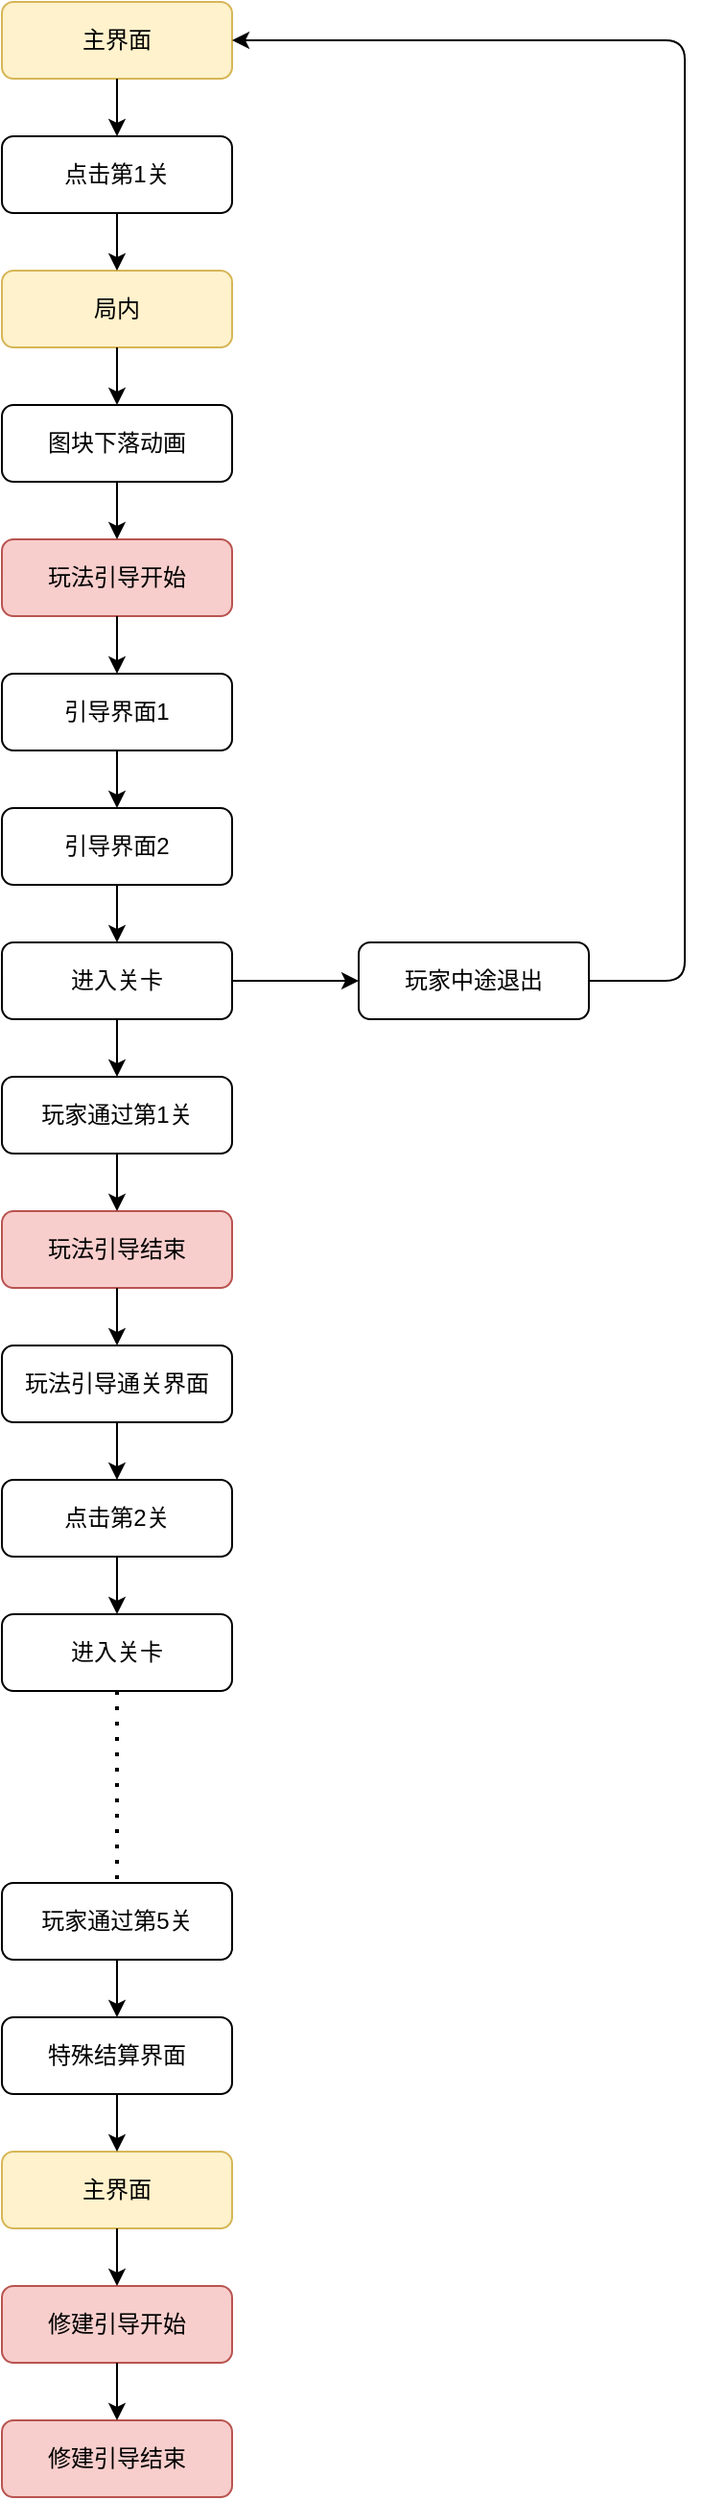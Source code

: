 <mxfile version="15.9.1" type="github">
  <diagram id="ImNs1xZGlemWh_J_eiTZ" name="Page-1">
    <mxGraphModel dx="1422" dy="762" grid="1" gridSize="10" guides="1" tooltips="1" connect="1" arrows="1" fold="1" page="1" pageScale="1" pageWidth="827" pageHeight="1169" math="0" shadow="0">
      <root>
        <mxCell id="0" />
        <mxCell id="1" parent="0" />
        <mxCell id="doVi69SOKDGzMumPR583-1" value="主界面" style="rounded=1;whiteSpace=wrap;html=1;fillColor=#fff2cc;strokeColor=#d6b656;" vertex="1" parent="1">
          <mxGeometry x="354" y="40" width="120" height="40" as="geometry" />
        </mxCell>
        <mxCell id="doVi69SOKDGzMumPR583-2" value="局内" style="rounded=1;whiteSpace=wrap;html=1;fillColor=#fff2cc;strokeColor=#d6b656;" vertex="1" parent="1">
          <mxGeometry x="354" y="180" width="120" height="40" as="geometry" />
        </mxCell>
        <mxCell id="doVi69SOKDGzMumPR583-3" value="点击第1关" style="rounded=1;whiteSpace=wrap;html=1;" vertex="1" parent="1">
          <mxGeometry x="354" y="110" width="120" height="40" as="geometry" />
        </mxCell>
        <mxCell id="doVi69SOKDGzMumPR583-4" value="图块下落动画" style="rounded=1;whiteSpace=wrap;html=1;" vertex="1" parent="1">
          <mxGeometry x="354" y="250" width="120" height="40" as="geometry" />
        </mxCell>
        <mxCell id="doVi69SOKDGzMumPR583-5" value="" style="endArrow=classic;html=1;entryX=0.5;entryY=0;entryDx=0;entryDy=0;exitX=0.5;exitY=1;exitDx=0;exitDy=0;" edge="1" parent="1" source="doVi69SOKDGzMumPR583-3" target="doVi69SOKDGzMumPR583-2">
          <mxGeometry width="50" height="50" relative="1" as="geometry">
            <mxPoint x="410" y="170" as="sourcePoint" />
            <mxPoint x="424" y="120" as="targetPoint" />
          </mxGeometry>
        </mxCell>
        <mxCell id="doVi69SOKDGzMumPR583-6" value="" style="endArrow=classic;html=1;exitX=0.5;exitY=1;exitDx=0;exitDy=0;entryX=0.5;entryY=0;entryDx=0;entryDy=0;" edge="1" parent="1" source="doVi69SOKDGzMumPR583-2" target="doVi69SOKDGzMumPR583-4">
          <mxGeometry width="50" height="50" relative="1" as="geometry">
            <mxPoint x="434" y="100" as="sourcePoint" />
            <mxPoint x="434" y="130" as="targetPoint" />
          </mxGeometry>
        </mxCell>
        <mxCell id="doVi69SOKDGzMumPR583-7" value="" style="endArrow=classic;html=1;exitX=0.5;exitY=1;exitDx=0;exitDy=0;" edge="1" parent="1" source="doVi69SOKDGzMumPR583-1">
          <mxGeometry width="50" height="50" relative="1" as="geometry">
            <mxPoint x="424" y="160" as="sourcePoint" />
            <mxPoint x="414" y="110" as="targetPoint" />
          </mxGeometry>
        </mxCell>
        <mxCell id="doVi69SOKDGzMumPR583-8" value="玩法引导开始" style="rounded=1;whiteSpace=wrap;html=1;fillColor=#f8cecc;strokeColor=#b85450;" vertex="1" parent="1">
          <mxGeometry x="354" y="320" width="120" height="40" as="geometry" />
        </mxCell>
        <mxCell id="doVi69SOKDGzMumPR583-9" value="引导界面2" style="rounded=1;whiteSpace=wrap;html=1;" vertex="1" parent="1">
          <mxGeometry x="354" y="460" width="120" height="40" as="geometry" />
        </mxCell>
        <mxCell id="doVi69SOKDGzMumPR583-10" value="进入关卡" style="rounded=1;whiteSpace=wrap;html=1;" vertex="1" parent="1">
          <mxGeometry x="354" y="530" width="120" height="40" as="geometry" />
        </mxCell>
        <mxCell id="doVi69SOKDGzMumPR583-11" value="玩家中途退出" style="rounded=1;whiteSpace=wrap;html=1;" vertex="1" parent="1">
          <mxGeometry x="540" y="530" width="120" height="40" as="geometry" />
        </mxCell>
        <mxCell id="doVi69SOKDGzMumPR583-12" value="玩家通过第1关" style="rounded=1;whiteSpace=wrap;html=1;" vertex="1" parent="1">
          <mxGeometry x="354" y="600" width="120" height="40" as="geometry" />
        </mxCell>
        <mxCell id="doVi69SOKDGzMumPR583-13" value="玩法引导结束" style="rounded=1;whiteSpace=wrap;html=1;fillColor=#f8cecc;strokeColor=#b85450;" vertex="1" parent="1">
          <mxGeometry x="354" y="670" width="120" height="40" as="geometry" />
        </mxCell>
        <mxCell id="doVi69SOKDGzMumPR583-14" value="" style="endArrow=classic;html=1;exitX=0.5;exitY=1;exitDx=0;exitDy=0;entryX=0.5;entryY=0;entryDx=0;entryDy=0;" edge="1" parent="1" source="doVi69SOKDGzMumPR583-4" target="doVi69SOKDGzMumPR583-8">
          <mxGeometry width="50" height="50" relative="1" as="geometry">
            <mxPoint x="424" y="230" as="sourcePoint" />
            <mxPoint x="424" y="260" as="targetPoint" />
          </mxGeometry>
        </mxCell>
        <mxCell id="doVi69SOKDGzMumPR583-16" value="" style="endArrow=classic;html=1;exitX=0.5;exitY=1;exitDx=0;exitDy=0;entryX=0.5;entryY=0;entryDx=0;entryDy=0;" edge="1" parent="1" source="doVi69SOKDGzMumPR583-23" target="doVi69SOKDGzMumPR583-9">
          <mxGeometry width="50" height="50" relative="1" as="geometry">
            <mxPoint x="434" y="240" as="sourcePoint" />
            <mxPoint x="434" y="270" as="targetPoint" />
          </mxGeometry>
        </mxCell>
        <mxCell id="doVi69SOKDGzMumPR583-17" value="" style="endArrow=classic;html=1;exitX=0.5;exitY=1;exitDx=0;exitDy=0;entryX=0.5;entryY=0;entryDx=0;entryDy=0;" edge="1" parent="1" source="doVi69SOKDGzMumPR583-9" target="doVi69SOKDGzMumPR583-10">
          <mxGeometry width="50" height="50" relative="1" as="geometry">
            <mxPoint x="444" y="320" as="sourcePoint" />
            <mxPoint x="444" y="350" as="targetPoint" />
          </mxGeometry>
        </mxCell>
        <mxCell id="doVi69SOKDGzMumPR583-18" value="" style="endArrow=classic;html=1;exitX=0.5;exitY=1;exitDx=0;exitDy=0;entryX=0.5;entryY=0;entryDx=0;entryDy=0;" edge="1" parent="1" source="doVi69SOKDGzMumPR583-10" target="doVi69SOKDGzMumPR583-12">
          <mxGeometry width="50" height="50" relative="1" as="geometry">
            <mxPoint x="454" y="330" as="sourcePoint" />
            <mxPoint x="454" y="360" as="targetPoint" />
          </mxGeometry>
        </mxCell>
        <mxCell id="doVi69SOKDGzMumPR583-19" value="" style="endArrow=classic;html=1;exitX=0.5;exitY=1;exitDx=0;exitDy=0;entryX=0.5;entryY=0;entryDx=0;entryDy=0;" edge="1" parent="1" source="doVi69SOKDGzMumPR583-12" target="doVi69SOKDGzMumPR583-13">
          <mxGeometry width="50" height="50" relative="1" as="geometry">
            <mxPoint x="464" y="340" as="sourcePoint" />
            <mxPoint x="464" y="370" as="targetPoint" />
          </mxGeometry>
        </mxCell>
        <mxCell id="doVi69SOKDGzMumPR583-20" value="" style="endArrow=classic;html=1;exitX=0.5;exitY=1;exitDx=0;exitDy=0;entryX=0.5;entryY=0;entryDx=0;entryDy=0;" edge="1" parent="1" source="doVi69SOKDGzMumPR583-8" target="doVi69SOKDGzMumPR583-23">
          <mxGeometry width="50" height="50" relative="1" as="geometry">
            <mxPoint x="474" y="280" as="sourcePoint" />
            <mxPoint x="474" y="310" as="targetPoint" />
          </mxGeometry>
        </mxCell>
        <mxCell id="doVi69SOKDGzMumPR583-23" value="引导界面1" style="rounded=1;whiteSpace=wrap;html=1;" vertex="1" parent="1">
          <mxGeometry x="354" y="390" width="120" height="40" as="geometry" />
        </mxCell>
        <mxCell id="doVi69SOKDGzMumPR583-25" value="" style="endArrow=classic;html=1;exitX=1;exitY=0.5;exitDx=0;exitDy=0;entryX=0;entryY=0.5;entryDx=0;entryDy=0;" edge="1" parent="1" target="doVi69SOKDGzMumPR583-11">
          <mxGeometry width="50" height="50" relative="1" as="geometry">
            <mxPoint x="474" y="550" as="sourcePoint" />
            <mxPoint x="424" y="400" as="targetPoint" />
          </mxGeometry>
        </mxCell>
        <mxCell id="doVi69SOKDGzMumPR583-26" value="" style="endArrow=classic;html=1;exitX=1;exitY=0.5;exitDx=0;exitDy=0;entryX=1;entryY=0.5;entryDx=0;entryDy=0;" edge="1" parent="1" source="doVi69SOKDGzMumPR583-11" target="doVi69SOKDGzMumPR583-1">
          <mxGeometry width="50" height="50" relative="1" as="geometry">
            <mxPoint x="434" y="310" as="sourcePoint" />
            <mxPoint x="434" y="340" as="targetPoint" />
            <Array as="points">
              <mxPoint x="710" y="550" />
              <mxPoint x="710" y="60" />
            </Array>
          </mxGeometry>
        </mxCell>
        <mxCell id="doVi69SOKDGzMumPR583-27" value="玩法引导通关界面" style="rounded=1;whiteSpace=wrap;html=1;" vertex="1" parent="1">
          <mxGeometry x="354" y="740" width="120" height="40" as="geometry" />
        </mxCell>
        <mxCell id="doVi69SOKDGzMumPR583-28" value="点击第2关" style="rounded=1;whiteSpace=wrap;html=1;" vertex="1" parent="1">
          <mxGeometry x="354" y="810" width="120" height="40" as="geometry" />
        </mxCell>
        <mxCell id="doVi69SOKDGzMumPR583-29" value="进入关卡" style="rounded=1;whiteSpace=wrap;html=1;" vertex="1" parent="1">
          <mxGeometry x="354" y="880" width="120" height="40" as="geometry" />
        </mxCell>
        <mxCell id="doVi69SOKDGzMumPR583-30" value="" style="endArrow=none;dashed=1;html=1;dashPattern=1 3;strokeWidth=2;rounded=0;exitX=0.5;exitY=1;exitDx=0;exitDy=0;" edge="1" parent="1" source="doVi69SOKDGzMumPR583-29">
          <mxGeometry width="50" height="50" relative="1" as="geometry">
            <mxPoint x="390" y="820" as="sourcePoint" />
            <mxPoint x="414" y="1020" as="targetPoint" />
          </mxGeometry>
        </mxCell>
        <mxCell id="doVi69SOKDGzMumPR583-32" value="玩家通过第5关" style="rounded=1;whiteSpace=wrap;html=1;" vertex="1" parent="1">
          <mxGeometry x="354" y="1020" width="120" height="40" as="geometry" />
        </mxCell>
        <mxCell id="doVi69SOKDGzMumPR583-33" value="特殊结算界面" style="rounded=1;whiteSpace=wrap;html=1;" vertex="1" parent="1">
          <mxGeometry x="354" y="1090" width="120" height="40" as="geometry" />
        </mxCell>
        <mxCell id="doVi69SOKDGzMumPR583-34" value="主界面" style="rounded=1;whiteSpace=wrap;html=1;fillColor=#fff2cc;strokeColor=#d6b656;" vertex="1" parent="1">
          <mxGeometry x="354" y="1160" width="120" height="40" as="geometry" />
        </mxCell>
        <mxCell id="doVi69SOKDGzMumPR583-35" value="修建引导开始" style="rounded=1;whiteSpace=wrap;html=1;fillColor=#f8cecc;strokeColor=#b85450;" vertex="1" parent="1">
          <mxGeometry x="354" y="1230" width="120" height="40" as="geometry" />
        </mxCell>
        <mxCell id="doVi69SOKDGzMumPR583-36" value="" style="endArrow=classic;html=1;exitX=0.5;exitY=1;exitDx=0;exitDy=0;entryX=0.5;entryY=0;entryDx=0;entryDy=0;" edge="1" parent="1" source="doVi69SOKDGzMumPR583-13" target="doVi69SOKDGzMumPR583-27">
          <mxGeometry width="50" height="50" relative="1" as="geometry">
            <mxPoint x="424" y="650" as="sourcePoint" />
            <mxPoint x="424" y="680" as="targetPoint" />
          </mxGeometry>
        </mxCell>
        <mxCell id="doVi69SOKDGzMumPR583-37" value="" style="endArrow=classic;html=1;exitX=0.5;exitY=1;exitDx=0;exitDy=0;entryX=0.5;entryY=0;entryDx=0;entryDy=0;" edge="1" parent="1" source="doVi69SOKDGzMumPR583-27" target="doVi69SOKDGzMumPR583-28">
          <mxGeometry width="50" height="50" relative="1" as="geometry">
            <mxPoint x="424" y="720" as="sourcePoint" />
            <mxPoint x="424" y="750" as="targetPoint" />
          </mxGeometry>
        </mxCell>
        <mxCell id="doVi69SOKDGzMumPR583-38" value="" style="endArrow=classic;html=1;exitX=0.5;exitY=1;exitDx=0;exitDy=0;entryX=0.5;entryY=0;entryDx=0;entryDy=0;" edge="1" parent="1" source="doVi69SOKDGzMumPR583-28" target="doVi69SOKDGzMumPR583-29">
          <mxGeometry width="50" height="50" relative="1" as="geometry">
            <mxPoint x="434" y="730" as="sourcePoint" />
            <mxPoint x="434" y="760" as="targetPoint" />
          </mxGeometry>
        </mxCell>
        <mxCell id="doVi69SOKDGzMumPR583-39" value="" style="endArrow=classic;html=1;exitX=0.5;exitY=1;exitDx=0;exitDy=0;entryX=0.5;entryY=0;entryDx=0;entryDy=0;" edge="1" parent="1" source="doVi69SOKDGzMumPR583-32" target="doVi69SOKDGzMumPR583-33">
          <mxGeometry width="50" height="50" relative="1" as="geometry">
            <mxPoint x="424" y="790" as="sourcePoint" />
            <mxPoint x="424" y="820" as="targetPoint" />
          </mxGeometry>
        </mxCell>
        <mxCell id="doVi69SOKDGzMumPR583-40" value="" style="endArrow=classic;html=1;exitX=0.5;exitY=1;exitDx=0;exitDy=0;entryX=0.5;entryY=0;entryDx=0;entryDy=0;" edge="1" parent="1" source="doVi69SOKDGzMumPR583-33" target="doVi69SOKDGzMumPR583-34">
          <mxGeometry width="50" height="50" relative="1" as="geometry">
            <mxPoint x="434" y="800" as="sourcePoint" />
            <mxPoint x="434" y="830" as="targetPoint" />
          </mxGeometry>
        </mxCell>
        <mxCell id="doVi69SOKDGzMumPR583-41" value="" style="endArrow=classic;html=1;exitX=0.5;exitY=1;exitDx=0;exitDy=0;entryX=0.5;entryY=0;entryDx=0;entryDy=0;" edge="1" parent="1" source="doVi69SOKDGzMumPR583-34" target="doVi69SOKDGzMumPR583-35">
          <mxGeometry width="50" height="50" relative="1" as="geometry">
            <mxPoint x="444" y="810" as="sourcePoint" />
            <mxPoint x="444" y="840" as="targetPoint" />
          </mxGeometry>
        </mxCell>
        <mxCell id="doVi69SOKDGzMumPR583-42" value="修建引导结束" style="rounded=1;whiteSpace=wrap;html=1;fillColor=#f8cecc;strokeColor=#b85450;" vertex="1" parent="1">
          <mxGeometry x="354" y="1300" width="120" height="40" as="geometry" />
        </mxCell>
        <mxCell id="doVi69SOKDGzMumPR583-44" value="" style="endArrow=classic;html=1;exitX=0.5;exitY=1;exitDx=0;exitDy=0;entryX=0.5;entryY=0;entryDx=0;entryDy=0;" edge="1" parent="1" source="doVi69SOKDGzMumPR583-35" target="doVi69SOKDGzMumPR583-42">
          <mxGeometry width="50" height="50" relative="1" as="geometry">
            <mxPoint x="424" y="1210" as="sourcePoint" />
            <mxPoint x="424" y="1240" as="targetPoint" />
          </mxGeometry>
        </mxCell>
      </root>
    </mxGraphModel>
  </diagram>
</mxfile>
